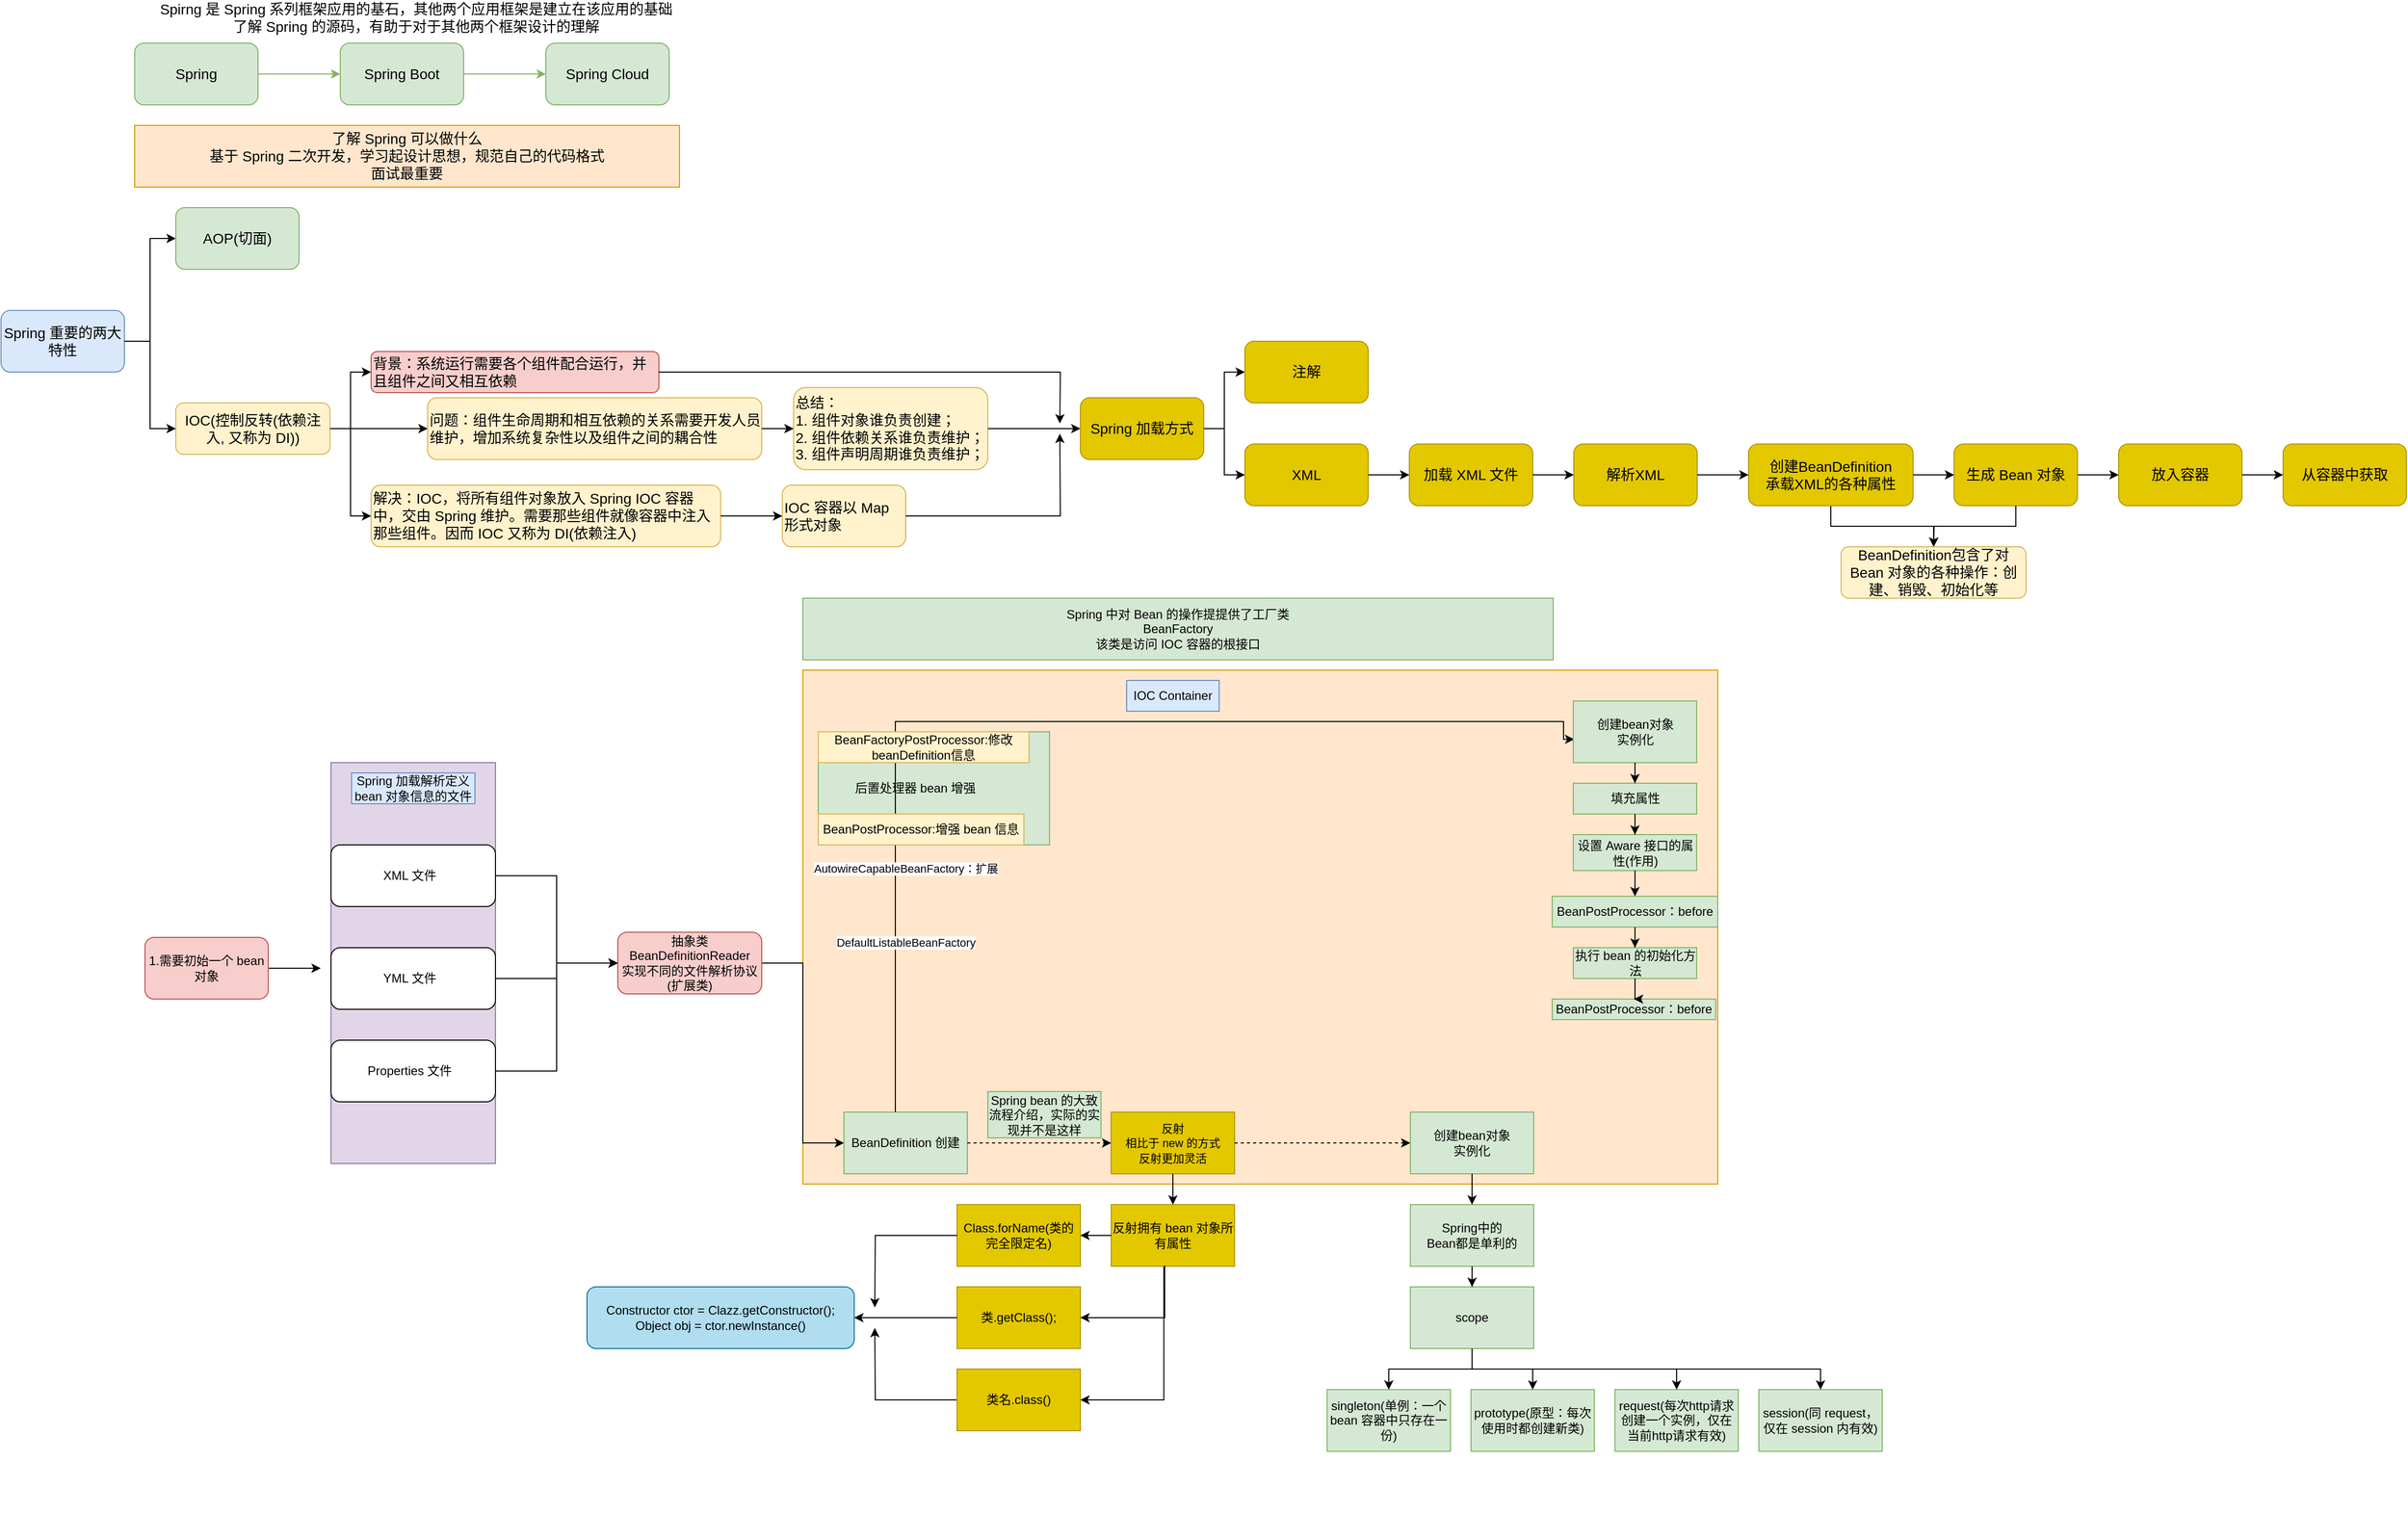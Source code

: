 <mxfile version="20.2.2" type="github">
  <diagram id="WzIYKn9JWgPCPKjEJvRS" name="Page-1">
    <mxGraphModel dx="769" dy="1581" grid="1" gridSize="10" guides="1" tooltips="1" connect="1" arrows="1" fold="1" page="1" pageScale="1" pageWidth="827" pageHeight="1169" math="0" shadow="0">
      <root>
        <mxCell id="0" />
        <mxCell id="1" parent="0" />
        <mxCell id="hODroTGBOnxEAEhghBja-4" value="" style="edgeStyle=orthogonalEdgeStyle;rounded=0;orthogonalLoop=1;jettySize=auto;html=1;fontSize=14;fillColor=#d5e8d4;strokeColor=#82b366;" parent="1" source="hODroTGBOnxEAEhghBja-2" target="hODroTGBOnxEAEhghBja-3" edge="1">
          <mxGeometry relative="1" as="geometry" />
        </mxCell>
        <mxCell id="hODroTGBOnxEAEhghBja-2" value="Spring" style="rounded=1;whiteSpace=wrap;html=1;fontSize=14;fillColor=#d5e8d4;strokeColor=#82b366;" parent="1" vertex="1">
          <mxGeometry x="140" y="-1110" width="120" height="60" as="geometry" />
        </mxCell>
        <mxCell id="hODroTGBOnxEAEhghBja-6" value="" style="edgeStyle=orthogonalEdgeStyle;rounded=0;orthogonalLoop=1;jettySize=auto;html=1;fontSize=14;fillColor=#d5e8d4;strokeColor=#82b366;" parent="1" source="hODroTGBOnxEAEhghBja-3" target="hODroTGBOnxEAEhghBja-5" edge="1">
          <mxGeometry relative="1" as="geometry" />
        </mxCell>
        <mxCell id="hODroTGBOnxEAEhghBja-3" value="Spring Boot" style="whiteSpace=wrap;html=1;fontSize=14;rounded=1;fillColor=#d5e8d4;strokeColor=#82b366;" parent="1" vertex="1">
          <mxGeometry x="340" y="-1110" width="120" height="60" as="geometry" />
        </mxCell>
        <mxCell id="hODroTGBOnxEAEhghBja-5" value="Spring Cloud" style="whiteSpace=wrap;html=1;fontSize=14;rounded=1;fillColor=#d5e8d4;strokeColor=#82b366;" parent="1" vertex="1">
          <mxGeometry x="540" y="-1110" width="120" height="60" as="geometry" />
        </mxCell>
        <mxCell id="hODroTGBOnxEAEhghBja-7" value="Spirng 是 Spring 系列框架应用的基石，其他两个应用框架是建立在该应用的基础&lt;br&gt;了解 Spring 的源码，有助于对于其他两个框架设计的理解" style="text;html=1;strokeColor=none;fillColor=none;align=center;verticalAlign=middle;whiteSpace=wrap;rounded=0;fontSize=14;" parent="1" vertex="1">
          <mxGeometry x="99" y="-1150" width="630" height="30" as="geometry" />
        </mxCell>
        <mxCell id="hODroTGBOnxEAEhghBja-8" value="了解 Spring 可以做什么&lt;br&gt;基于 Spring 二次开发，学习起设计思想，规范自己的代码格式&lt;br&gt;面试最重要" style="rounded=0;whiteSpace=wrap;html=1;fontSize=14;fillColor=#ffe6cc;strokeColor=#d79b00;" parent="1" vertex="1">
          <mxGeometry x="140" y="-1030" width="530" height="60" as="geometry" />
        </mxCell>
        <mxCell id="hODroTGBOnxEAEhghBja-14" value="" style="edgeStyle=orthogonalEdgeStyle;rounded=0;orthogonalLoop=1;jettySize=auto;html=1;fontSize=14;entryX=0;entryY=0.5;entryDx=0;entryDy=0;" parent="1" source="hODroTGBOnxEAEhghBja-10" target="hODroTGBOnxEAEhghBja-13" edge="1">
          <mxGeometry relative="1" as="geometry" />
        </mxCell>
        <mxCell id="hODroTGBOnxEAEhghBja-10" value="Spring 重要的两大特性" style="rounded=1;whiteSpace=wrap;html=1;fontSize=14;fillColor=#dae8fc;strokeColor=#6c8ebf;" parent="1" vertex="1">
          <mxGeometry x="10" y="-850" width="120" height="60" as="geometry" />
        </mxCell>
        <mxCell id="hODroTGBOnxEAEhghBja-13" value="AOP(切面)" style="rounded=1;whiteSpace=wrap;html=1;fontSize=14;fillColor=#d5e8d4;strokeColor=#82b366;" parent="1" vertex="1">
          <mxGeometry x="180" y="-950" width="120" height="60" as="geometry" />
        </mxCell>
        <mxCell id="Li9awI9Rj4b1zbL3ckWH-1" value="" style="group" vertex="1" connectable="0" parent="1">
          <mxGeometry x="180" y="-820" width="2170" height="1140" as="geometry" />
        </mxCell>
        <mxCell id="H4bbrRVj7kRqIUKwOBPa-1" value="" style="group" parent="Li9awI9Rj4b1zbL3ckWH-1" vertex="1" connectable="0">
          <mxGeometry y="10" width="790" height="190" as="geometry" />
        </mxCell>
        <mxCell id="hODroTGBOnxEAEhghBja-11" value="IOC(控制反转(依赖注入, 又称为 DI))" style="whiteSpace=wrap;html=1;fontSize=14;rounded=1;fillColor=#fff2cc;strokeColor=#d6b656;" parent="H4bbrRVj7kRqIUKwOBPa-1" vertex="1">
          <mxGeometry y="50" width="150" height="50" as="geometry" />
        </mxCell>
        <mxCell id="hODroTGBOnxEAEhghBja-17" value="背景：系统运行需要各个组件配合运行，并且组件之间又相互依赖" style="whiteSpace=wrap;html=1;fontSize=14;rounded=1;align=left;fillColor=#f8cecc;strokeColor=#b85450;" parent="H4bbrRVj7kRqIUKwOBPa-1" vertex="1">
          <mxGeometry x="190" width="280" height="40" as="geometry" />
        </mxCell>
        <mxCell id="hODroTGBOnxEAEhghBja-19" value="问题：组件生命周期和相互依赖的关系需要开发人员维护，增加系统复杂性以及组件之间的耦合性" style="whiteSpace=wrap;html=1;fontSize=14;fillColor=#fff2cc;strokeColor=#d6b656;rounded=1;align=left;" parent="H4bbrRVj7kRqIUKwOBPa-1" vertex="1">
          <mxGeometry x="245" y="45" width="325" height="60" as="geometry" />
        </mxCell>
        <mxCell id="hODroTGBOnxEAEhghBja-21" value="总结：&lt;br&gt;1. 组件对象谁负责创建；&lt;br&gt;2. 组件依赖关系谁负责维护；&lt;br&gt;3. 组件声明周期谁负责维护；" style="whiteSpace=wrap;html=1;fontSize=14;align=left;fillColor=#fff2cc;strokeColor=#d6b656;rounded=1;" parent="H4bbrRVj7kRqIUKwOBPa-1" vertex="1">
          <mxGeometry x="601" y="35" width="189" height="80" as="geometry" />
        </mxCell>
        <mxCell id="hODroTGBOnxEAEhghBja-23" value="解决：IOC，将所有组件对象放入 Spring IOC 容器中，交由 Spring 维护。需要那些组件就像容器中注入那些组件。因而 IOC 又称为 DI(依赖注入)" style="whiteSpace=wrap;html=1;fontSize=14;fillColor=#fff2cc;strokeColor=#d6b656;rounded=1;align=left;" parent="H4bbrRVj7kRqIUKwOBPa-1" vertex="1">
          <mxGeometry x="190" y="130" width="340" height="60" as="geometry" />
        </mxCell>
        <mxCell id="hODroTGBOnxEAEhghBja-25" value="IOC 容器以 Map 形式对象" style="whiteSpace=wrap;html=1;fontSize=14;align=left;fillColor=#fff2cc;strokeColor=#d6b656;rounded=1;" parent="H4bbrRVj7kRqIUKwOBPa-1" vertex="1">
          <mxGeometry x="590" y="130" width="120" height="60" as="geometry" />
        </mxCell>
        <mxCell id="hODroTGBOnxEAEhghBja-18" value="" style="edgeStyle=orthogonalEdgeStyle;rounded=0;orthogonalLoop=1;jettySize=auto;html=1;fontSize=14;entryX=0;entryY=0.5;entryDx=0;entryDy=0;" parent="H4bbrRVj7kRqIUKwOBPa-1" source="hODroTGBOnxEAEhghBja-11" target="hODroTGBOnxEAEhghBja-17" edge="1">
          <mxGeometry relative="1" as="geometry" />
        </mxCell>
        <mxCell id="hODroTGBOnxEAEhghBja-20" value="" style="edgeStyle=orthogonalEdgeStyle;rounded=0;orthogonalLoop=1;jettySize=auto;html=1;fontSize=14;" parent="H4bbrRVj7kRqIUKwOBPa-1" source="hODroTGBOnxEAEhghBja-11" target="hODroTGBOnxEAEhghBja-19" edge="1">
          <mxGeometry relative="1" as="geometry" />
        </mxCell>
        <mxCell id="hODroTGBOnxEAEhghBja-22" value="" style="edgeStyle=orthogonalEdgeStyle;rounded=0;orthogonalLoop=1;jettySize=auto;html=1;fontSize=14;" parent="H4bbrRVj7kRqIUKwOBPa-1" source="hODroTGBOnxEAEhghBja-19" target="hODroTGBOnxEAEhghBja-21" edge="1">
          <mxGeometry relative="1" as="geometry" />
        </mxCell>
        <mxCell id="hODroTGBOnxEAEhghBja-24" value="" style="edgeStyle=orthogonalEdgeStyle;rounded=0;orthogonalLoop=1;jettySize=auto;html=1;fontSize=14;entryX=0;entryY=0.5;entryDx=0;entryDy=0;" parent="H4bbrRVj7kRqIUKwOBPa-1" source="hODroTGBOnxEAEhghBja-11" target="hODroTGBOnxEAEhghBja-23" edge="1">
          <mxGeometry relative="1" as="geometry" />
        </mxCell>
        <mxCell id="hODroTGBOnxEAEhghBja-26" value="" style="edgeStyle=orthogonalEdgeStyle;rounded=0;orthogonalLoop=1;jettySize=auto;html=1;fontSize=14;" parent="H4bbrRVj7kRqIUKwOBPa-1" source="hODroTGBOnxEAEhghBja-23" target="hODroTGBOnxEAEhghBja-25" edge="1">
          <mxGeometry relative="1" as="geometry" />
        </mxCell>
        <mxCell id="H4bbrRVj7kRqIUKwOBPa-2" style="edgeStyle=orthogonalEdgeStyle;rounded=0;orthogonalLoop=1;jettySize=auto;html=1;exitX=1;exitY=0.5;exitDx=0;exitDy=0;fontSize=14;" parent="Li9awI9Rj4b1zbL3ckWH-1" source="hODroTGBOnxEAEhghBja-21" target="H4bbrRVj7kRqIUKwOBPa-5" edge="1">
          <mxGeometry relative="1" as="geometry">
            <mxPoint x="880" y="85" as="targetPoint" />
          </mxGeometry>
        </mxCell>
        <mxCell id="H4bbrRVj7kRqIUKwOBPa-3" style="edgeStyle=orthogonalEdgeStyle;rounded=0;orthogonalLoop=1;jettySize=auto;html=1;exitX=1;exitY=0.5;exitDx=0;exitDy=0;fontSize=14;" parent="Li9awI9Rj4b1zbL3ckWH-1" source="hODroTGBOnxEAEhghBja-17" edge="1">
          <mxGeometry relative="1" as="geometry">
            <mxPoint x="860" y="80" as="targetPoint" />
          </mxGeometry>
        </mxCell>
        <mxCell id="H4bbrRVj7kRqIUKwOBPa-4" style="edgeStyle=orthogonalEdgeStyle;rounded=0;orthogonalLoop=1;jettySize=auto;html=1;exitX=1;exitY=0.5;exitDx=0;exitDy=0;fontSize=14;" parent="Li9awI9Rj4b1zbL3ckWH-1" source="hODroTGBOnxEAEhghBja-25" edge="1">
          <mxGeometry relative="1" as="geometry">
            <mxPoint x="860" y="90" as="targetPoint" />
          </mxGeometry>
        </mxCell>
        <mxCell id="H4bbrRVj7kRqIUKwOBPa-5" value="Spring 加载方式" style="rounded=1;whiteSpace=wrap;html=1;fontSize=14;fillColor=#e3c800;fontColor=#000000;strokeColor=#B09500;" parent="Li9awI9Rj4b1zbL3ckWH-1" vertex="1">
          <mxGeometry x="880" y="55" width="120" height="60" as="geometry" />
        </mxCell>
        <mxCell id="H4bbrRVj7kRqIUKwOBPa-8" value="注解" style="whiteSpace=wrap;html=1;fontSize=14;fillColor=#e3c800;strokeColor=#B09500;fontColor=#000000;rounded=1;" parent="Li9awI9Rj4b1zbL3ckWH-1" vertex="1">
          <mxGeometry x="1040" width="120" height="60" as="geometry" />
        </mxCell>
        <mxCell id="H4bbrRVj7kRqIUKwOBPa-9" value="" style="edgeStyle=orthogonalEdgeStyle;rounded=0;orthogonalLoop=1;jettySize=auto;html=1;fontSize=14;entryX=0;entryY=0.5;entryDx=0;entryDy=0;" parent="Li9awI9Rj4b1zbL3ckWH-1" source="H4bbrRVj7kRqIUKwOBPa-5" target="H4bbrRVj7kRqIUKwOBPa-8" edge="1">
          <mxGeometry relative="1" as="geometry" />
        </mxCell>
        <mxCell id="H4bbrRVj7kRqIUKwOBPa-33" value="" style="group" parent="Li9awI9Rj4b1zbL3ckWH-1" vertex="1" connectable="0">
          <mxGeometry x="1040" y="100" width="1130" height="150" as="geometry" />
        </mxCell>
        <mxCell id="H4bbrRVj7kRqIUKwOBPa-10" value="XML" style="whiteSpace=wrap;html=1;fontSize=14;fillColor=#e3c800;strokeColor=#B09500;fontColor=#000000;rounded=1;" parent="H4bbrRVj7kRqIUKwOBPa-33" vertex="1">
          <mxGeometry width="120" height="60" as="geometry" />
        </mxCell>
        <mxCell id="H4bbrRVj7kRqIUKwOBPa-14" value="加载 XML 文件" style="whiteSpace=wrap;html=1;fontSize=14;fillColor=#e3c800;strokeColor=#B09500;fontColor=#000000;rounded=1;" parent="H4bbrRVj7kRqIUKwOBPa-33" vertex="1">
          <mxGeometry x="160" width="120" height="60" as="geometry" />
        </mxCell>
        <mxCell id="H4bbrRVj7kRqIUKwOBPa-15" value="" style="edgeStyle=orthogonalEdgeStyle;rounded=0;orthogonalLoop=1;jettySize=auto;html=1;fontSize=14;" parent="H4bbrRVj7kRqIUKwOBPa-33" source="H4bbrRVj7kRqIUKwOBPa-10" target="H4bbrRVj7kRqIUKwOBPa-14" edge="1">
          <mxGeometry relative="1" as="geometry" />
        </mxCell>
        <mxCell id="H4bbrRVj7kRqIUKwOBPa-16" value="解析XML" style="whiteSpace=wrap;html=1;fontSize=14;fillColor=#e3c800;strokeColor=#B09500;fontColor=#000000;rounded=1;" parent="H4bbrRVj7kRqIUKwOBPa-33" vertex="1">
          <mxGeometry x="320" width="120" height="60" as="geometry" />
        </mxCell>
        <mxCell id="H4bbrRVj7kRqIUKwOBPa-17" value="" style="edgeStyle=orthogonalEdgeStyle;rounded=0;orthogonalLoop=1;jettySize=auto;html=1;fontSize=14;" parent="H4bbrRVj7kRqIUKwOBPa-33" source="H4bbrRVj7kRqIUKwOBPa-14" target="H4bbrRVj7kRqIUKwOBPa-16" edge="1">
          <mxGeometry relative="1" as="geometry" />
        </mxCell>
        <mxCell id="H4bbrRVj7kRqIUKwOBPa-24" style="edgeStyle=orthogonalEdgeStyle;rounded=0;orthogonalLoop=1;jettySize=auto;html=1;exitX=0.5;exitY=1;exitDx=0;exitDy=0;fontSize=14;" parent="H4bbrRVj7kRqIUKwOBPa-33" source="H4bbrRVj7kRqIUKwOBPa-18" edge="1">
          <mxGeometry relative="1" as="geometry">
            <mxPoint x="670" y="100" as="targetPoint" />
          </mxGeometry>
        </mxCell>
        <mxCell id="H4bbrRVj7kRqIUKwOBPa-18" value="创建BeanDefinition&lt;br&gt;承载XML的各种属性" style="whiteSpace=wrap;html=1;fontSize=14;fillColor=#e3c800;strokeColor=#B09500;fontColor=#000000;rounded=1;" parent="H4bbrRVj7kRqIUKwOBPa-33" vertex="1">
          <mxGeometry x="490" width="160" height="60" as="geometry" />
        </mxCell>
        <mxCell id="H4bbrRVj7kRqIUKwOBPa-19" value="" style="edgeStyle=orthogonalEdgeStyle;rounded=0;orthogonalLoop=1;jettySize=auto;html=1;fontSize=14;" parent="H4bbrRVj7kRqIUKwOBPa-33" source="H4bbrRVj7kRqIUKwOBPa-16" target="H4bbrRVj7kRqIUKwOBPa-18" edge="1">
          <mxGeometry relative="1" as="geometry" />
        </mxCell>
        <mxCell id="H4bbrRVj7kRqIUKwOBPa-20" value="生成 Bean 对象" style="whiteSpace=wrap;html=1;fontSize=14;fillColor=#e3c800;strokeColor=#B09500;fontColor=#000000;rounded=1;" parent="H4bbrRVj7kRqIUKwOBPa-33" vertex="1">
          <mxGeometry x="690" width="120" height="60" as="geometry" />
        </mxCell>
        <mxCell id="H4bbrRVj7kRqIUKwOBPa-21" value="" style="edgeStyle=orthogonalEdgeStyle;rounded=0;orthogonalLoop=1;jettySize=auto;html=1;fontSize=14;" parent="H4bbrRVj7kRqIUKwOBPa-33" source="H4bbrRVj7kRqIUKwOBPa-18" target="H4bbrRVj7kRqIUKwOBPa-20" edge="1">
          <mxGeometry relative="1" as="geometry" />
        </mxCell>
        <mxCell id="H4bbrRVj7kRqIUKwOBPa-27" value="BeanDefinition包含了对 Bean 对象的各种操作：创建、销毁、初始化等" style="rounded=1;whiteSpace=wrap;html=1;fontSize=14;fillColor=#fff2cc;strokeColor=#d6b656;" parent="H4bbrRVj7kRqIUKwOBPa-33" vertex="1">
          <mxGeometry x="580" y="100" width="180" height="50" as="geometry" />
        </mxCell>
        <mxCell id="H4bbrRVj7kRqIUKwOBPa-25" style="edgeStyle=orthogonalEdgeStyle;rounded=0;orthogonalLoop=1;jettySize=auto;html=1;exitX=0.5;exitY=1;exitDx=0;exitDy=0;fontSize=14;" parent="H4bbrRVj7kRqIUKwOBPa-33" source="H4bbrRVj7kRqIUKwOBPa-20" target="H4bbrRVj7kRqIUKwOBPa-27" edge="1">
          <mxGeometry relative="1" as="geometry">
            <mxPoint x="670" y="100" as="targetPoint" />
          </mxGeometry>
        </mxCell>
        <mxCell id="H4bbrRVj7kRqIUKwOBPa-29" value="放入容器" style="whiteSpace=wrap;html=1;fontSize=14;fillColor=#e3c800;strokeColor=#B09500;fontColor=#000000;rounded=1;" parent="H4bbrRVj7kRqIUKwOBPa-33" vertex="1">
          <mxGeometry x="850" width="120" height="60" as="geometry" />
        </mxCell>
        <mxCell id="H4bbrRVj7kRqIUKwOBPa-30" value="" style="edgeStyle=orthogonalEdgeStyle;rounded=0;orthogonalLoop=1;jettySize=auto;html=1;fontSize=14;" parent="H4bbrRVj7kRqIUKwOBPa-33" source="H4bbrRVj7kRqIUKwOBPa-20" target="H4bbrRVj7kRqIUKwOBPa-29" edge="1">
          <mxGeometry relative="1" as="geometry" />
        </mxCell>
        <mxCell id="H4bbrRVj7kRqIUKwOBPa-31" value="从容器中获取" style="whiteSpace=wrap;html=1;fontSize=14;fillColor=#e3c800;strokeColor=#B09500;fontColor=#000000;rounded=1;" parent="H4bbrRVj7kRqIUKwOBPa-33" vertex="1">
          <mxGeometry x="1010" width="120" height="60" as="geometry" />
        </mxCell>
        <mxCell id="H4bbrRVj7kRqIUKwOBPa-32" value="" style="edgeStyle=orthogonalEdgeStyle;rounded=0;orthogonalLoop=1;jettySize=auto;html=1;fontSize=14;" parent="H4bbrRVj7kRqIUKwOBPa-33" source="H4bbrRVj7kRqIUKwOBPa-29" target="H4bbrRVj7kRqIUKwOBPa-31" edge="1">
          <mxGeometry relative="1" as="geometry" />
        </mxCell>
        <mxCell id="H4bbrRVj7kRqIUKwOBPa-11" value="" style="edgeStyle=orthogonalEdgeStyle;rounded=0;orthogonalLoop=1;jettySize=auto;html=1;fontSize=14;entryX=0;entryY=0.5;entryDx=0;entryDy=0;" parent="Li9awI9Rj4b1zbL3ckWH-1" source="H4bbrRVj7kRqIUKwOBPa-5" target="H4bbrRVj7kRqIUKwOBPa-10" edge="1">
          <mxGeometry relative="1" as="geometry" />
        </mxCell>
        <mxCell id="Li9awI9Rj4b1zbL3ckWH-4" value="" style="group" vertex="1" connectable="0" parent="Li9awI9Rj4b1zbL3ckWH-1">
          <mxGeometry x="610" y="320" width="890" height="660" as="geometry" />
        </mxCell>
        <mxCell id="Li9awI9Rj4b1zbL3ckWH-2" value="" style="rounded=0;whiteSpace=wrap;html=1;fillColor=#ffe6cc;strokeColor=#d79b00;" vertex="1" parent="Li9awI9Rj4b1zbL3ckWH-4">
          <mxGeometry width="890" height="500" as="geometry" />
        </mxCell>
        <mxCell id="Li9awI9Rj4b1zbL3ckWH-3" value="IOC Container" style="text;html=1;strokeColor=#6c8ebf;fillColor=#dae8fc;align=center;verticalAlign=middle;whiteSpace=wrap;rounded=0;" vertex="1" parent="Li9awI9Rj4b1zbL3ckWH-4">
          <mxGeometry x="315" y="10" width="90" height="30" as="geometry" />
        </mxCell>
        <mxCell id="Li9awI9Rj4b1zbL3ckWH-22" value="BeanDefinition 创建" style="rounded=0;whiteSpace=wrap;html=1;fillColor=#d5e8d4;strokeColor=#82b366;" vertex="1" parent="Li9awI9Rj4b1zbL3ckWH-4">
          <mxGeometry x="40" y="430" width="120" height="60" as="geometry" />
        </mxCell>
        <mxCell id="Li9awI9Rj4b1zbL3ckWH-80" value="创建bean对象&lt;br&gt;实例化" style="whiteSpace=wrap;html=1;fillColor=#d5e8d4;strokeColor=#82b366;rounded=0;" vertex="1" parent="Li9awI9Rj4b1zbL3ckWH-4">
          <mxGeometry x="591" y="430" width="120" height="60" as="geometry" />
        </mxCell>
        <mxCell id="Li9awI9Rj4b1zbL3ckWH-86" value="&lt;span style=&quot;font-size: 11px;&quot;&gt;反射&lt;/span&gt;&lt;br style=&quot;font-size: 11px;&quot;&gt;&lt;span style=&quot;font-size: 11px;&quot;&gt;相比于 new 的方式&lt;/span&gt;&lt;br style=&quot;font-size: 11px;&quot;&gt;&lt;span style=&quot;font-size: 11px;&quot;&gt;反射更加灵活&lt;/span&gt;" style="whiteSpace=wrap;html=1;fillColor=#e3c800;strokeColor=#B09500;rounded=0;fontColor=#000000;" vertex="1" parent="Li9awI9Rj4b1zbL3ckWH-4">
          <mxGeometry x="300" y="430" width="120" height="60" as="geometry" />
        </mxCell>
        <mxCell id="Li9awI9Rj4b1zbL3ckWH-87" value="" style="edgeStyle=orthogonalEdgeStyle;rounded=0;orthogonalLoop=1;jettySize=auto;html=1;dashed=1;" edge="1" parent="Li9awI9Rj4b1zbL3ckWH-4" source="Li9awI9Rj4b1zbL3ckWH-22" target="Li9awI9Rj4b1zbL3ckWH-86">
          <mxGeometry relative="1" as="geometry" />
        </mxCell>
        <mxCell id="Li9awI9Rj4b1zbL3ckWH-88" style="edgeStyle=orthogonalEdgeStyle;rounded=0;orthogonalLoop=1;jettySize=auto;html=1;exitX=1;exitY=0.5;exitDx=0;exitDy=0;entryX=0;entryY=0.5;entryDx=0;entryDy=0;dashed=1;" edge="1" parent="Li9awI9Rj4b1zbL3ckWH-4" source="Li9awI9Rj4b1zbL3ckWH-86" target="Li9awI9Rj4b1zbL3ckWH-80">
          <mxGeometry relative="1" as="geometry" />
        </mxCell>
        <mxCell id="Li9awI9Rj4b1zbL3ckWH-93" value="反射拥有 bean 对象所有属性" style="whiteSpace=wrap;html=1;fillColor=#e3c800;strokeColor=#B09500;rounded=0;fontColor=#000000;" vertex="1" parent="Li9awI9Rj4b1zbL3ckWH-4">
          <mxGeometry x="300" y="520" width="120" height="60" as="geometry" />
        </mxCell>
        <mxCell id="Li9awI9Rj4b1zbL3ckWH-94" value="" style="edgeStyle=orthogonalEdgeStyle;rounded=0;orthogonalLoop=1;jettySize=auto;html=1;" edge="1" parent="Li9awI9Rj4b1zbL3ckWH-4" source="Li9awI9Rj4b1zbL3ckWH-86" target="Li9awI9Rj4b1zbL3ckWH-93">
          <mxGeometry relative="1" as="geometry" />
        </mxCell>
        <mxCell id="Li9awI9Rj4b1zbL3ckWH-95" value="Spring中的&lt;br&gt;Bean都是单利的" style="whiteSpace=wrap;html=1;fillColor=#d5e8d4;strokeColor=#82b366;rounded=0;" vertex="1" parent="Li9awI9Rj4b1zbL3ckWH-4">
          <mxGeometry x="591" y="520" width="120" height="60" as="geometry" />
        </mxCell>
        <mxCell id="Li9awI9Rj4b1zbL3ckWH-96" value="" style="edgeStyle=orthogonalEdgeStyle;rounded=0;orthogonalLoop=1;jettySize=auto;html=1;" edge="1" parent="Li9awI9Rj4b1zbL3ckWH-4" source="Li9awI9Rj4b1zbL3ckWH-80" target="Li9awI9Rj4b1zbL3ckWH-95">
          <mxGeometry relative="1" as="geometry" />
        </mxCell>
        <mxCell id="Li9awI9Rj4b1zbL3ckWH-97" value="scope" style="whiteSpace=wrap;html=1;fillColor=#d5e8d4;strokeColor=#82b366;rounded=0;" vertex="1" parent="Li9awI9Rj4b1zbL3ckWH-4">
          <mxGeometry x="591" y="600" width="120" height="60" as="geometry" />
        </mxCell>
        <mxCell id="Li9awI9Rj4b1zbL3ckWH-98" value="" style="edgeStyle=orthogonalEdgeStyle;rounded=0;orthogonalLoop=1;jettySize=auto;html=1;" edge="1" parent="Li9awI9Rj4b1zbL3ckWH-4" source="Li9awI9Rj4b1zbL3ckWH-95" target="Li9awI9Rj4b1zbL3ckWH-97">
          <mxGeometry relative="1" as="geometry" />
        </mxCell>
        <mxCell id="Li9awI9Rj4b1zbL3ckWH-107" value="Class.forName(类的完全限定名)" style="whiteSpace=wrap;html=1;fillColor=#e3c800;strokeColor=#B09500;fontColor=#000000;rounded=0;" vertex="1" parent="Li9awI9Rj4b1zbL3ckWH-4">
          <mxGeometry x="150" y="520" width="120" height="60" as="geometry" />
        </mxCell>
        <mxCell id="Li9awI9Rj4b1zbL3ckWH-108" value="" style="edgeStyle=orthogonalEdgeStyle;rounded=0;orthogonalLoop=1;jettySize=auto;html=1;" edge="1" parent="Li9awI9Rj4b1zbL3ckWH-4" source="Li9awI9Rj4b1zbL3ckWH-93" target="Li9awI9Rj4b1zbL3ckWH-107">
          <mxGeometry relative="1" as="geometry" />
        </mxCell>
        <mxCell id="Li9awI9Rj4b1zbL3ckWH-109" value="类.getClass();" style="whiteSpace=wrap;html=1;fillColor=#e3c800;strokeColor=#B09500;fontColor=#000000;rounded=0;" vertex="1" parent="Li9awI9Rj4b1zbL3ckWH-4">
          <mxGeometry x="150" y="600" width="120" height="60" as="geometry" />
        </mxCell>
        <mxCell id="Li9awI9Rj4b1zbL3ckWH-110" value="" style="edgeStyle=orthogonalEdgeStyle;rounded=0;orthogonalLoop=1;jettySize=auto;html=1;entryX=1;entryY=0.5;entryDx=0;entryDy=0;exitX=0.433;exitY=0.99;exitDx=0;exitDy=0;exitPerimeter=0;" edge="1" parent="Li9awI9Rj4b1zbL3ckWH-4" source="Li9awI9Rj4b1zbL3ckWH-93" target="Li9awI9Rj4b1zbL3ckWH-109">
          <mxGeometry relative="1" as="geometry" />
        </mxCell>
        <mxCell id="Li9awI9Rj4b1zbL3ckWH-119" value="Spring bean 的大致流程介绍，实际的实现并不是这样" style="text;html=1;strokeColor=#82b366;fillColor=#d5e8d4;align=center;verticalAlign=middle;whiteSpace=wrap;rounded=0;labelBackgroundColor=none;" vertex="1" parent="Li9awI9Rj4b1zbL3ckWH-4">
          <mxGeometry x="180" y="410" width="110" height="45" as="geometry" />
        </mxCell>
        <mxCell id="Li9awI9Rj4b1zbL3ckWH-129" value="" style="rounded=0;whiteSpace=wrap;html=1;labelBackgroundColor=none;fillColor=#d5e8d4;strokeColor=#82b366;" vertex="1" parent="Li9awI9Rj4b1zbL3ckWH-4">
          <mxGeometry x="15" y="60" width="225" height="110" as="geometry" />
        </mxCell>
        <mxCell id="Li9awI9Rj4b1zbL3ckWH-130" value="后置处理器 bean 增强" style="text;html=1;strokeColor=none;fillColor=none;align=center;verticalAlign=middle;whiteSpace=wrap;rounded=0;labelBackgroundColor=none;" vertex="1" parent="Li9awI9Rj4b1zbL3ckWH-4">
          <mxGeometry x="37" y="100" width="145" height="30" as="geometry" />
        </mxCell>
        <mxCell id="Li9awI9Rj4b1zbL3ckWH-123" value="" style="edgeStyle=orthogonalEdgeStyle;rounded=0;orthogonalLoop=1;jettySize=auto;html=1;entryX=0.008;entryY=0.621;entryDx=0;entryDy=0;exitX=0.5;exitY=0;exitDx=0;exitDy=0;entryPerimeter=0;" edge="1" parent="Li9awI9Rj4b1zbL3ckWH-4" target="Li9awI9Rj4b1zbL3ckWH-122">
          <mxGeometry relative="1" as="geometry">
            <mxPoint x="90.0" y="430" as="sourcePoint" />
            <mxPoint x="581" y="50" as="targetPoint" />
            <Array as="points">
              <mxPoint x="90" y="50" />
              <mxPoint x="740" y="50" />
              <mxPoint x="740" y="67" />
            </Array>
          </mxGeometry>
        </mxCell>
        <mxCell id="Li9awI9Rj4b1zbL3ckWH-124" value="﻿AutowireCapableBeanFactory：扩展" style="edgeLabel;html=1;align=center;verticalAlign=middle;resizable=0;points=[];" vertex="1" connectable="0" parent="Li9awI9Rj4b1zbL3ckWH-123">
          <mxGeometry x="-0.383" relative="1" as="geometry">
            <mxPoint x="10" y="89" as="offset" />
          </mxGeometry>
        </mxCell>
        <mxCell id="Li9awI9Rj4b1zbL3ckWH-125" value="﻿DefaultListableBeanFactory" style="edgeLabel;html=1;align=center;verticalAlign=middle;resizable=0;points=[];" vertex="1" connectable="0" parent="Li9awI9Rj4b1zbL3ckWH-123">
          <mxGeometry x="-0.512" y="1" relative="1" as="geometry">
            <mxPoint x="11" y="93" as="offset" />
          </mxGeometry>
        </mxCell>
        <mxCell id="Li9awI9Rj4b1zbL3ckWH-150" value="BeanFactoryPostProcessor:修改 beanDefinition信息" style="text;html=1;strokeColor=#d6b656;fillColor=#fff2cc;align=center;verticalAlign=middle;whiteSpace=wrap;rounded=0;labelBackgroundColor=none;" vertex="1" parent="Li9awI9Rj4b1zbL3ckWH-4">
          <mxGeometry x="15" y="60" width="205" height="30" as="geometry" />
        </mxCell>
        <mxCell id="Li9awI9Rj4b1zbL3ckWH-151" value="BeanPostProcessor:增强 bean 信息" style="text;html=1;strokeColor=#d6b656;fillColor=#fff2cc;align=center;verticalAlign=middle;whiteSpace=wrap;rounded=0;labelBackgroundColor=none;" vertex="1" parent="Li9awI9Rj4b1zbL3ckWH-4">
          <mxGeometry x="15" y="140" width="200" height="30" as="geometry" />
        </mxCell>
        <mxCell id="Li9awI9Rj4b1zbL3ckWH-145" value="" style="group" vertex="1" connectable="0" parent="Li9awI9Rj4b1zbL3ckWH-4">
          <mxGeometry x="729" y="30" width="161" height="310" as="geometry" />
        </mxCell>
        <mxCell id="Li9awI9Rj4b1zbL3ckWH-122" value="创建bean对象&lt;br&gt;实例化" style="whiteSpace=wrap;html=1;fillColor=#d5e8d4;strokeColor=#82b366;rounded=0;" vertex="1" parent="Li9awI9Rj4b1zbL3ckWH-145">
          <mxGeometry x="20.5" width="120" height="60" as="geometry" />
        </mxCell>
        <mxCell id="Li9awI9Rj4b1zbL3ckWH-134" value="填充属性" style="whiteSpace=wrap;html=1;fillColor=#d5e8d4;strokeColor=#82b366;rounded=0;" vertex="1" parent="Li9awI9Rj4b1zbL3ckWH-145">
          <mxGeometry x="20.5" y="80" width="120" height="30" as="geometry" />
        </mxCell>
        <mxCell id="Li9awI9Rj4b1zbL3ckWH-136" value="设置 Aware 接口的属性(作用)" style="whiteSpace=wrap;html=1;fillColor=#d5e8d4;strokeColor=#82b366;rounded=0;" vertex="1" parent="Li9awI9Rj4b1zbL3ckWH-145">
          <mxGeometry x="20.5" y="130" width="120" height="35" as="geometry" />
        </mxCell>
        <mxCell id="Li9awI9Rj4b1zbL3ckWH-138" value="BeanPostProcessor：before" style="whiteSpace=wrap;html=1;fillColor=#d5e8d4;strokeColor=#82b366;rounded=0;" vertex="1" parent="Li9awI9Rj4b1zbL3ckWH-145">
          <mxGeometry y="190" width="161" height="30" as="geometry" />
        </mxCell>
        <mxCell id="Li9awI9Rj4b1zbL3ckWH-140" value="执行 bean 的初始化方法" style="whiteSpace=wrap;html=1;fillColor=#d5e8d4;strokeColor=#82b366;rounded=0;" vertex="1" parent="Li9awI9Rj4b1zbL3ckWH-145">
          <mxGeometry x="20.5" y="240" width="120" height="30" as="geometry" />
        </mxCell>
        <mxCell id="Li9awI9Rj4b1zbL3ckWH-142" value="BeanPostProcessor：before" style="whiteSpace=wrap;html=1;fillColor=#d5e8d4;strokeColor=#82b366;rounded=0;" vertex="1" parent="Li9awI9Rj4b1zbL3ckWH-145">
          <mxGeometry y="290" width="159" height="20" as="geometry" />
        </mxCell>
        <mxCell id="Li9awI9Rj4b1zbL3ckWH-135" value="" style="edgeStyle=orthogonalEdgeStyle;rounded=0;orthogonalLoop=1;jettySize=auto;html=1;" edge="1" parent="Li9awI9Rj4b1zbL3ckWH-145" source="Li9awI9Rj4b1zbL3ckWH-122" target="Li9awI9Rj4b1zbL3ckWH-134">
          <mxGeometry relative="1" as="geometry" />
        </mxCell>
        <mxCell id="Li9awI9Rj4b1zbL3ckWH-137" value="" style="edgeStyle=orthogonalEdgeStyle;rounded=0;orthogonalLoop=1;jettySize=auto;html=1;" edge="1" parent="Li9awI9Rj4b1zbL3ckWH-145" source="Li9awI9Rj4b1zbL3ckWH-134" target="Li9awI9Rj4b1zbL3ckWH-136">
          <mxGeometry relative="1" as="geometry" />
        </mxCell>
        <mxCell id="Li9awI9Rj4b1zbL3ckWH-139" value="" style="edgeStyle=orthogonalEdgeStyle;rounded=0;orthogonalLoop=1;jettySize=auto;html=1;" edge="1" parent="Li9awI9Rj4b1zbL3ckWH-145" source="Li9awI9Rj4b1zbL3ckWH-136" target="Li9awI9Rj4b1zbL3ckWH-138">
          <mxGeometry relative="1" as="geometry" />
        </mxCell>
        <mxCell id="Li9awI9Rj4b1zbL3ckWH-141" value="" style="edgeStyle=orthogonalEdgeStyle;rounded=0;orthogonalLoop=1;jettySize=auto;html=1;" edge="1" parent="Li9awI9Rj4b1zbL3ckWH-145" source="Li9awI9Rj4b1zbL3ckWH-138" target="Li9awI9Rj4b1zbL3ckWH-140">
          <mxGeometry relative="1" as="geometry" />
        </mxCell>
        <mxCell id="Li9awI9Rj4b1zbL3ckWH-143" value="" style="edgeStyle=orthogonalEdgeStyle;rounded=0;orthogonalLoop=1;jettySize=auto;html=1;" edge="1" parent="Li9awI9Rj4b1zbL3ckWH-145" source="Li9awI9Rj4b1zbL3ckWH-140" target="Li9awI9Rj4b1zbL3ckWH-142">
          <mxGeometry relative="1" as="geometry" />
        </mxCell>
        <mxCell id="Li9awI9Rj4b1zbL3ckWH-14" value="" style="group" vertex="1" connectable="0" parent="Li9awI9Rj4b1zbL3ckWH-1">
          <mxGeometry x="-30" y="410" width="341" height="390" as="geometry" />
        </mxCell>
        <mxCell id="Li9awI9Rj4b1zbL3ckWH-8" value="" style="group;fillColor=#e1d5e7;strokeColor=#9673a6;" vertex="1" connectable="0" parent="Li9awI9Rj4b1zbL3ckWH-14">
          <mxGeometry x="181" width="160" height="390" as="geometry" />
        </mxCell>
        <mxCell id="Li9awI9Rj4b1zbL3ckWH-6" value="" style="rounded=0;whiteSpace=wrap;html=1;fillColor=#e1d5e7;strokeColor=#9673a6;" vertex="1" parent="Li9awI9Rj4b1zbL3ckWH-8">
          <mxGeometry width="160" height="390" as="geometry" />
        </mxCell>
        <mxCell id="Li9awI9Rj4b1zbL3ckWH-7" value="Spring 加载解析定义 bean 对象信息的文件" style="text;html=1;strokeColor=#6c8ebf;fillColor=#dae8fc;align=center;verticalAlign=middle;whiteSpace=wrap;rounded=0;" vertex="1" parent="Li9awI9Rj4b1zbL3ckWH-8">
          <mxGeometry x="20" y="10" width="120" height="30" as="geometry" />
        </mxCell>
        <mxCell id="Li9awI9Rj4b1zbL3ckWH-9" value="XML 文件&amp;nbsp;&amp;nbsp;" style="rounded=1;whiteSpace=wrap;html=1;" vertex="1" parent="Li9awI9Rj4b1zbL3ckWH-8">
          <mxGeometry y="80" width="160" height="60" as="geometry" />
        </mxCell>
        <mxCell id="Li9awI9Rj4b1zbL3ckWH-10" value="YML 文件&amp;nbsp;&amp;nbsp;" style="rounded=1;whiteSpace=wrap;html=1;" vertex="1" parent="Li9awI9Rj4b1zbL3ckWH-8">
          <mxGeometry y="180" width="160" height="60" as="geometry" />
        </mxCell>
        <mxCell id="Li9awI9Rj4b1zbL3ckWH-12" value="Properties 文件&amp;nbsp;&amp;nbsp;" style="rounded=1;whiteSpace=wrap;html=1;" vertex="1" parent="Li9awI9Rj4b1zbL3ckWH-8">
          <mxGeometry y="270" width="160" height="60" as="geometry" />
        </mxCell>
        <mxCell id="Li9awI9Rj4b1zbL3ckWH-13" style="edgeStyle=orthogonalEdgeStyle;rounded=0;orthogonalLoop=1;jettySize=auto;html=1;exitX=1;exitY=0.5;exitDx=0;exitDy=0;" edge="1" parent="Li9awI9Rj4b1zbL3ckWH-14" source="Li9awI9Rj4b1zbL3ckWH-5">
          <mxGeometry relative="1" as="geometry">
            <mxPoint x="171" y="200" as="targetPoint" />
          </mxGeometry>
        </mxCell>
        <mxCell id="Li9awI9Rj4b1zbL3ckWH-5" value="1.需要初始一个 bean 对象" style="rounded=1;whiteSpace=wrap;html=1;fillColor=#f8cecc;strokeColor=#b85450;" vertex="1" parent="Li9awI9Rj4b1zbL3ckWH-14">
          <mxGeometry y="170" width="120" height="60" as="geometry" />
        </mxCell>
        <mxCell id="Li9awI9Rj4b1zbL3ckWH-23" style="edgeStyle=orthogonalEdgeStyle;rounded=0;orthogonalLoop=1;jettySize=auto;html=1;exitX=1;exitY=0.5;exitDx=0;exitDy=0;entryX=0;entryY=0.5;entryDx=0;entryDy=0;" edge="1" parent="Li9awI9Rj4b1zbL3ckWH-1" source="Li9awI9Rj4b1zbL3ckWH-17" target="Li9awI9Rj4b1zbL3ckWH-22">
          <mxGeometry relative="1" as="geometry" />
        </mxCell>
        <mxCell id="Li9awI9Rj4b1zbL3ckWH-17" value="抽象类&lt;br&gt;﻿BeanDefinitionReader&lt;br&gt;实现不同的文件解析协议&lt;br&gt;(扩展类)" style="rounded=1;whiteSpace=wrap;html=1;fillColor=#f8cecc;strokeColor=#b85450;" vertex="1" parent="Li9awI9Rj4b1zbL3ckWH-1">
          <mxGeometry x="430" y="575" width="140" height="60" as="geometry" />
        </mxCell>
        <mxCell id="Li9awI9Rj4b1zbL3ckWH-19" style="edgeStyle=orthogonalEdgeStyle;rounded=0;orthogonalLoop=1;jettySize=auto;html=1;exitX=1;exitY=0.5;exitDx=0;exitDy=0;entryX=0;entryY=0.5;entryDx=0;entryDy=0;" edge="1" parent="Li9awI9Rj4b1zbL3ckWH-1" source="Li9awI9Rj4b1zbL3ckWH-9" target="Li9awI9Rj4b1zbL3ckWH-17">
          <mxGeometry relative="1" as="geometry" />
        </mxCell>
        <mxCell id="Li9awI9Rj4b1zbL3ckWH-21" style="edgeStyle=orthogonalEdgeStyle;rounded=0;orthogonalLoop=1;jettySize=auto;html=1;exitX=1;exitY=0.5;exitDx=0;exitDy=0;entryX=0;entryY=0.5;entryDx=0;entryDy=0;" edge="1" parent="Li9awI9Rj4b1zbL3ckWH-1" source="Li9awI9Rj4b1zbL3ckWH-12" target="Li9awI9Rj4b1zbL3ckWH-17">
          <mxGeometry relative="1" as="geometry" />
        </mxCell>
        <mxCell id="Li9awI9Rj4b1zbL3ckWH-20" style="edgeStyle=orthogonalEdgeStyle;rounded=0;orthogonalLoop=1;jettySize=auto;html=1;exitX=1;exitY=0.5;exitDx=0;exitDy=0;entryX=0;entryY=0.5;entryDx=0;entryDy=0;" edge="1" parent="Li9awI9Rj4b1zbL3ckWH-1" source="Li9awI9Rj4b1zbL3ckWH-10" target="Li9awI9Rj4b1zbL3ckWH-17">
          <mxGeometry relative="1" as="geometry">
            <mxPoint x="430" y="600" as="targetPoint" />
          </mxGeometry>
        </mxCell>
        <mxCell id="Li9awI9Rj4b1zbL3ckWH-116" value="Constructor ctor = Clazz.getConstructor();&lt;br&gt;Object obj = ctor.newInstance()" style="rounded=1;whiteSpace=wrap;html=1;labelBackgroundColor=none;fillColor=#b1ddf0;strokeColor=#10739e;" vertex="1" parent="Li9awI9Rj4b1zbL3ckWH-1">
          <mxGeometry x="400" y="920" width="260" height="60" as="geometry" />
        </mxCell>
        <mxCell id="Li9awI9Rj4b1zbL3ckWH-115" style="edgeStyle=orthogonalEdgeStyle;rounded=0;orthogonalLoop=1;jettySize=auto;html=1;exitX=0;exitY=0.5;exitDx=0;exitDy=0;" edge="1" parent="Li9awI9Rj4b1zbL3ckWH-1" source="Li9awI9Rj4b1zbL3ckWH-109" target="Li9awI9Rj4b1zbL3ckWH-116">
          <mxGeometry relative="1" as="geometry">
            <mxPoint x="660" y="950" as="targetPoint" />
          </mxGeometry>
        </mxCell>
        <mxCell id="Li9awI9Rj4b1zbL3ckWH-99" value="singleton(单例：一个&lt;br&gt;bean 容器中只存在一份)" style="whiteSpace=wrap;html=1;fillColor=#d5e8d4;strokeColor=#82b366;rounded=0;" vertex="1" parent="Li9awI9Rj4b1zbL3ckWH-1">
          <mxGeometry x="1120" y="1020" width="120" height="60" as="geometry" />
        </mxCell>
        <mxCell id="Li9awI9Rj4b1zbL3ckWH-100" value="" style="edgeStyle=orthogonalEdgeStyle;rounded=0;orthogonalLoop=1;jettySize=auto;html=1;exitX=0.5;exitY=1;exitDx=0;exitDy=0;" edge="1" parent="Li9awI9Rj4b1zbL3ckWH-1" source="Li9awI9Rj4b1zbL3ckWH-97" target="Li9awI9Rj4b1zbL3ckWH-99">
          <mxGeometry relative="1" as="geometry" />
        </mxCell>
        <mxCell id="Li9awI9Rj4b1zbL3ckWH-101" value="prototype(原型：每次使用时都创建新类)" style="whiteSpace=wrap;html=1;fillColor=#d5e8d4;strokeColor=#82b366;rounded=0;" vertex="1" parent="Li9awI9Rj4b1zbL3ckWH-1">
          <mxGeometry x="1260" y="1020" width="120" height="60" as="geometry" />
        </mxCell>
        <mxCell id="Li9awI9Rj4b1zbL3ckWH-102" value="" style="edgeStyle=orthogonalEdgeStyle;rounded=0;orthogonalLoop=1;jettySize=auto;html=1;" edge="1" parent="Li9awI9Rj4b1zbL3ckWH-1" source="Li9awI9Rj4b1zbL3ckWH-97" target="Li9awI9Rj4b1zbL3ckWH-101">
          <mxGeometry relative="1" as="geometry" />
        </mxCell>
        <mxCell id="Li9awI9Rj4b1zbL3ckWH-103" value="request(每次http请求创建一个实例，仅在&lt;br&gt;当前http请求有效)" style="whiteSpace=wrap;html=1;fillColor=#d5e8d4;strokeColor=#82b366;rounded=0;" vertex="1" parent="Li9awI9Rj4b1zbL3ckWH-1">
          <mxGeometry x="1400" y="1020" width="120" height="60" as="geometry" />
        </mxCell>
        <mxCell id="Li9awI9Rj4b1zbL3ckWH-104" value="" style="edgeStyle=orthogonalEdgeStyle;rounded=0;orthogonalLoop=1;jettySize=auto;html=1;exitX=0.5;exitY=1;exitDx=0;exitDy=0;" edge="1" parent="Li9awI9Rj4b1zbL3ckWH-1" source="Li9awI9Rj4b1zbL3ckWH-97" target="Li9awI9Rj4b1zbL3ckWH-103">
          <mxGeometry relative="1" as="geometry" />
        </mxCell>
        <mxCell id="Li9awI9Rj4b1zbL3ckWH-105" value="session(同 request，仅在 session 内有效)" style="whiteSpace=wrap;html=1;fillColor=#d5e8d4;strokeColor=#82b366;rounded=0;" vertex="1" parent="Li9awI9Rj4b1zbL3ckWH-1">
          <mxGeometry x="1540" y="1020" width="120" height="60" as="geometry" />
        </mxCell>
        <mxCell id="Li9awI9Rj4b1zbL3ckWH-106" value="" style="edgeStyle=orthogonalEdgeStyle;rounded=0;orthogonalLoop=1;jettySize=auto;html=1;exitX=0.5;exitY=1;exitDx=0;exitDy=0;" edge="1" parent="Li9awI9Rj4b1zbL3ckWH-1" source="Li9awI9Rj4b1zbL3ckWH-97" target="Li9awI9Rj4b1zbL3ckWH-105">
          <mxGeometry relative="1" as="geometry" />
        </mxCell>
        <mxCell id="Li9awI9Rj4b1zbL3ckWH-114" style="edgeStyle=orthogonalEdgeStyle;rounded=0;orthogonalLoop=1;jettySize=auto;html=1;exitX=0;exitY=0.5;exitDx=0;exitDy=0;" edge="1" parent="Li9awI9Rj4b1zbL3ckWH-1" source="Li9awI9Rj4b1zbL3ckWH-111">
          <mxGeometry relative="1" as="geometry">
            <mxPoint x="680" y="960" as="targetPoint" />
          </mxGeometry>
        </mxCell>
        <mxCell id="Li9awI9Rj4b1zbL3ckWH-111" value="类名.class()" style="whiteSpace=wrap;html=1;fillColor=#e3c800;strokeColor=#B09500;fontColor=#000000;rounded=0;" vertex="1" parent="Li9awI9Rj4b1zbL3ckWH-1">
          <mxGeometry x="760" y="1000" width="120" height="60" as="geometry" />
        </mxCell>
        <mxCell id="Li9awI9Rj4b1zbL3ckWH-112" value="" style="edgeStyle=orthogonalEdgeStyle;rounded=0;orthogonalLoop=1;jettySize=auto;html=1;entryX=1;entryY=0.5;entryDx=0;entryDy=0;exitX=0.427;exitY=1.003;exitDx=0;exitDy=0;exitPerimeter=0;" edge="1" parent="Li9awI9Rj4b1zbL3ckWH-1" source="Li9awI9Rj4b1zbL3ckWH-93" target="Li9awI9Rj4b1zbL3ckWH-111">
          <mxGeometry relative="1" as="geometry" />
        </mxCell>
        <mxCell id="Li9awI9Rj4b1zbL3ckWH-113" style="edgeStyle=orthogonalEdgeStyle;rounded=0;orthogonalLoop=1;jettySize=auto;html=1;exitX=0;exitY=0.5;exitDx=0;exitDy=0;" edge="1" parent="Li9awI9Rj4b1zbL3ckWH-1" source="Li9awI9Rj4b1zbL3ckWH-107">
          <mxGeometry relative="1" as="geometry">
            <mxPoint x="680" y="940" as="targetPoint" />
          </mxGeometry>
        </mxCell>
        <mxCell id="Li9awI9Rj4b1zbL3ckWH-121" value="Spring 中对 Bean 的操作提提供了工厂类&lt;br&gt;BeanFactory&lt;br&gt;该类是访问 IOC 容器的根接口" style="rounded=0;whiteSpace=wrap;html=1;labelBackgroundColor=none;fillColor=#d5e8d4;strokeColor=#82b366;" vertex="1" parent="Li9awI9Rj4b1zbL3ckWH-1">
          <mxGeometry x="610" y="250" width="730" height="60" as="geometry" />
        </mxCell>
        <mxCell id="hODroTGBOnxEAEhghBja-12" value="" style="edgeStyle=orthogonalEdgeStyle;rounded=0;orthogonalLoop=1;jettySize=auto;html=1;fontSize=14;entryX=0;entryY=0.5;entryDx=0;entryDy=0;" parent="1" source="hODroTGBOnxEAEhghBja-10" target="hODroTGBOnxEAEhghBja-11" edge="1">
          <mxGeometry relative="1" as="geometry" />
        </mxCell>
      </root>
    </mxGraphModel>
  </diagram>
</mxfile>
